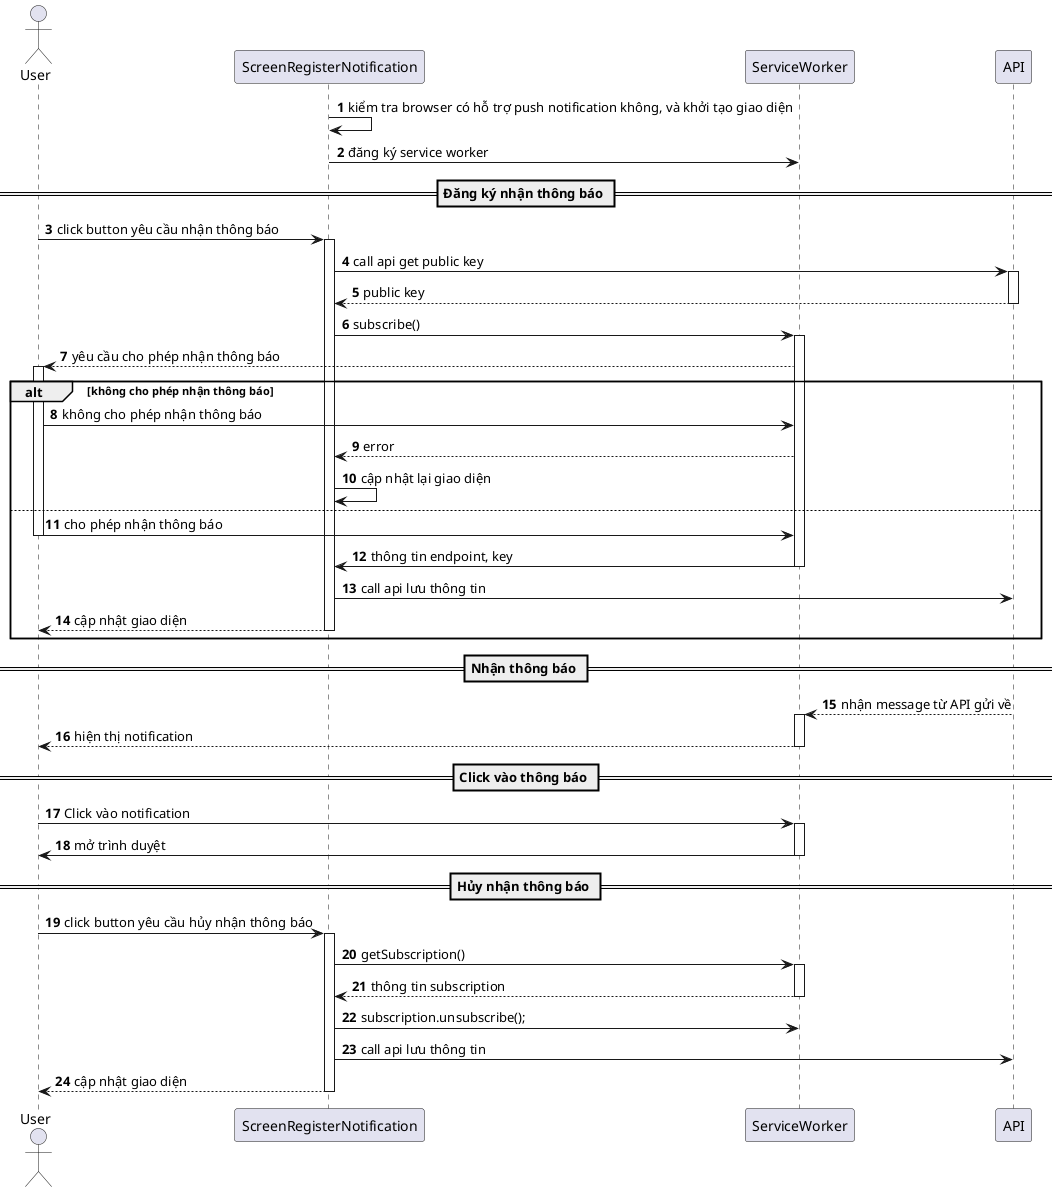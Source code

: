 @startuml
autonumber
actor User
participant ScreenRegisterNotification
participant ServiceWorker
participant API

ScreenRegisterNotification -> ScreenRegisterNotification: kiểm tra browser có hỗ trợ push notification không, và khởi tạo giao diện
ScreenRegisterNotification -> ServiceWorker: đăng ký service worker

== Đăng ký nhận thông báo ==
User -> ScreenRegisterNotification++: click button yêu cầu nhận thông báo
ScreenRegisterNotification -> API ++: call api get public key
API --> ScreenRegisterNotification --: public key
ScreenRegisterNotification -> ServiceWorker ++: subscribe()
ServiceWorker --> User++: yêu cầu cho phép nhận thông báo
alt không cho phép nhận thông báo
  User -> ServiceWorker: không cho phép nhận thông báo
  ServiceWorker --> ScreenRegisterNotification: error
  ScreenRegisterNotification -> ScreenRegisterNotification: cập nhật lại giao diện
else
  User -> ServiceWorker --: cho phép nhận thông báo
  ServiceWorker -> ScreenRegisterNotification --: thông tin endpoint, key
  ScreenRegisterNotification -> API: call api lưu thông tin
  ScreenRegisterNotification --> User --: cập nhật giao diện
end

== Nhận thông báo ==
API --> ServiceWorker ++: nhận message từ API gửi về
ServiceWorker --> User --: hiện thị notification

== Click vào thông báo ==
User -> ServiceWorker ++: Click vào notification
ServiceWorker -> User --: mở trình duyệt

== Hủy nhận thông báo ==
User -> ScreenRegisterNotification ++: click button yêu cầu hủy nhận thông báo
ScreenRegisterNotification -> ServiceWorker ++: getSubscription()
ServiceWorker --> ScreenRegisterNotification --: thông tin subscription
ScreenRegisterNotification -> ServiceWorker: subscription.unsubscribe();
ScreenRegisterNotification -> API: call api lưu thông tin
ScreenRegisterNotification --> User --: cập nhật giao diện
@enduml
